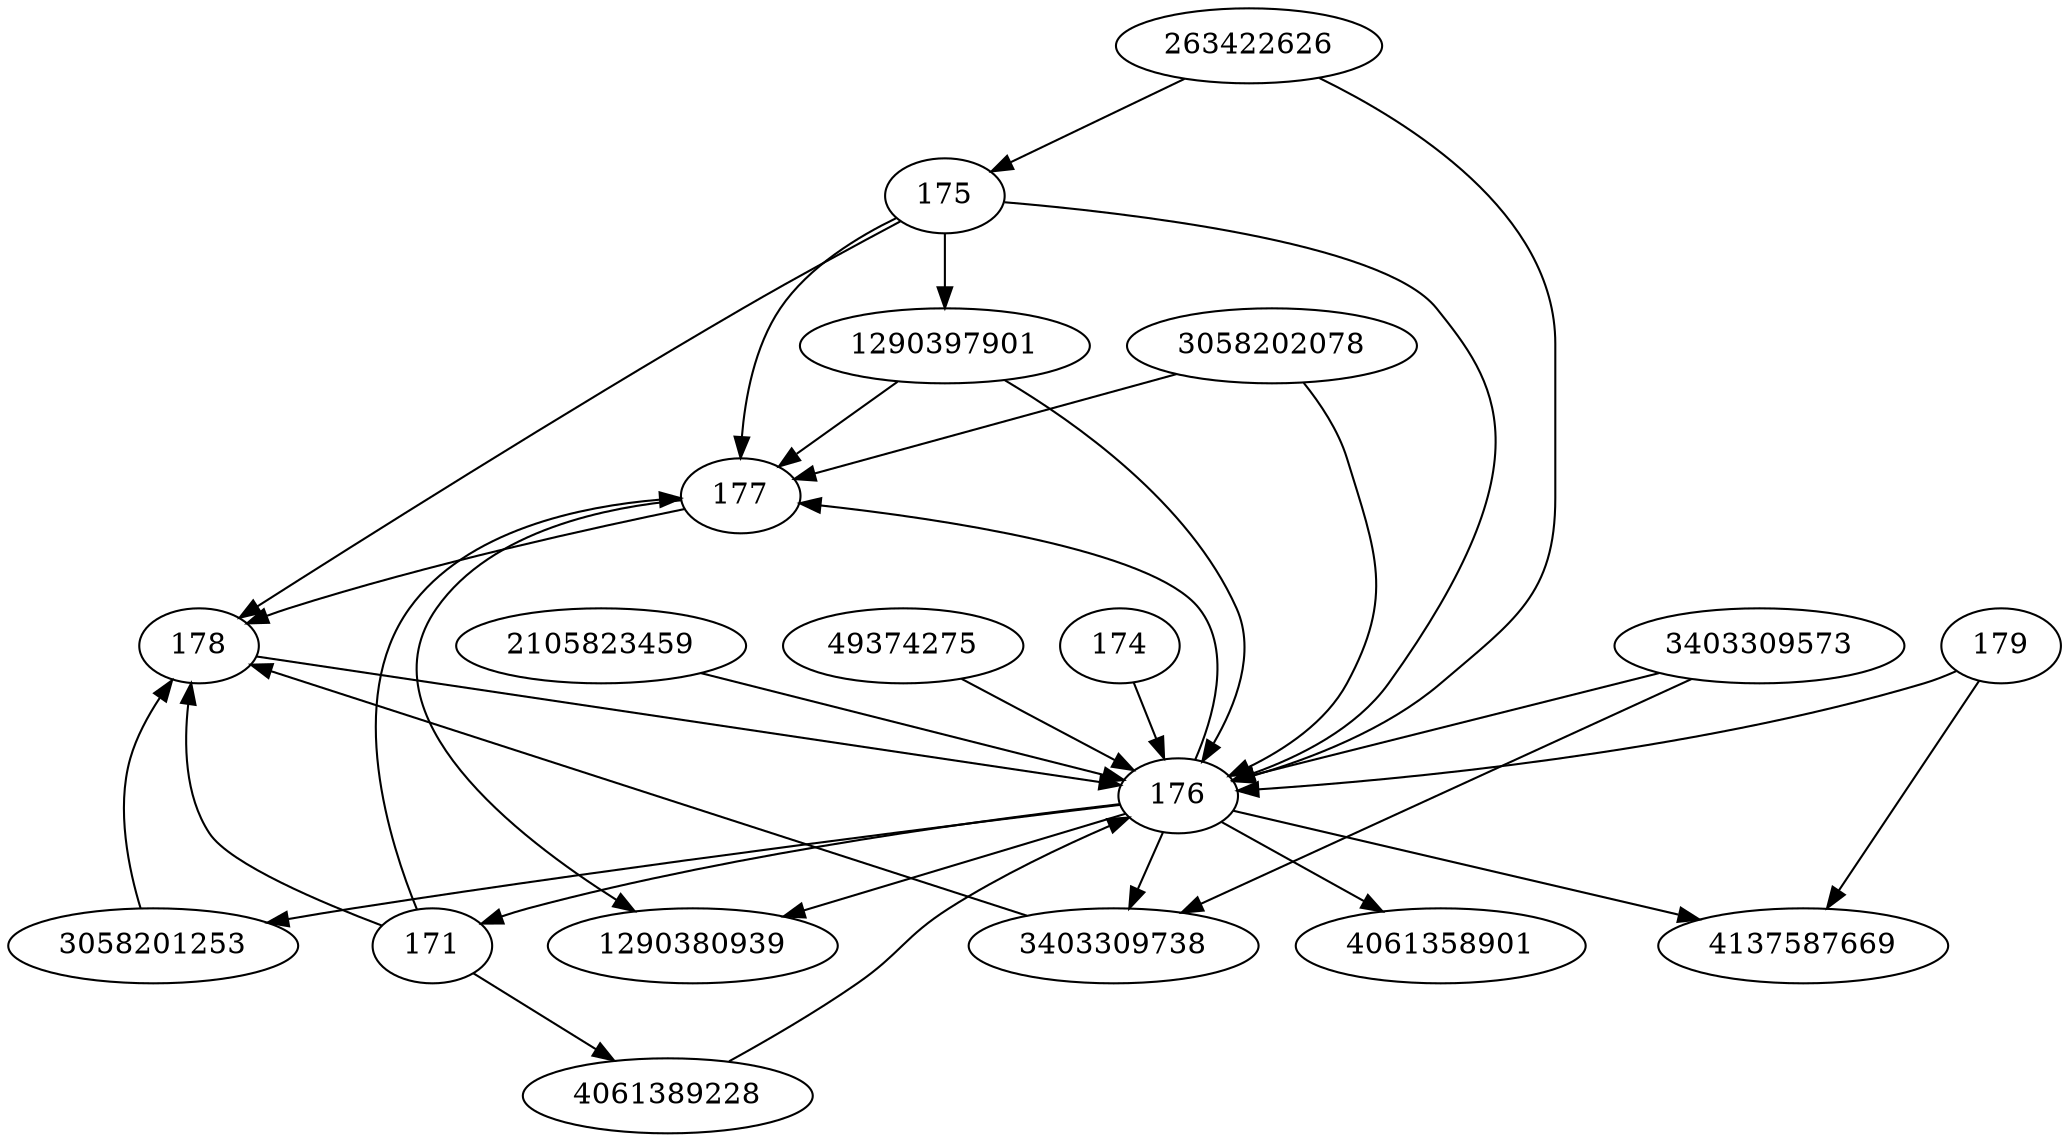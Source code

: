 strict digraph  {
263422626;
2105823459;
49374275;
3403309573;
3058201253;
3403309738;
171;
4061389228;
1290397901;
174;
175;
1290380939;
177;
178;
179;
176;
4061358901;
4137587669;
3058202078;
263422626 -> 175;
263422626 -> 176;
2105823459 -> 176;
49374275 -> 176;
3403309573 -> 176;
3403309573 -> 3403309738;
3058201253 -> 178;
3403309738 -> 178;
171 -> 4061389228;
171 -> 177;
171 -> 178;
4061389228 -> 176;
1290397901 -> 176;
1290397901 -> 177;
174 -> 176;
175 -> 178;
175 -> 176;
175 -> 177;
175 -> 1290397901;
177 -> 178;
177 -> 1290380939;
178 -> 176;
179 -> 4137587669;
179 -> 176;
176 -> 3058201253;
176 -> 3403309738;
176 -> 4061358901;
176 -> 4137587669;
176 -> 171;
176 -> 177;
176 -> 1290380939;
3058202078 -> 176;
3058202078 -> 177;
}
